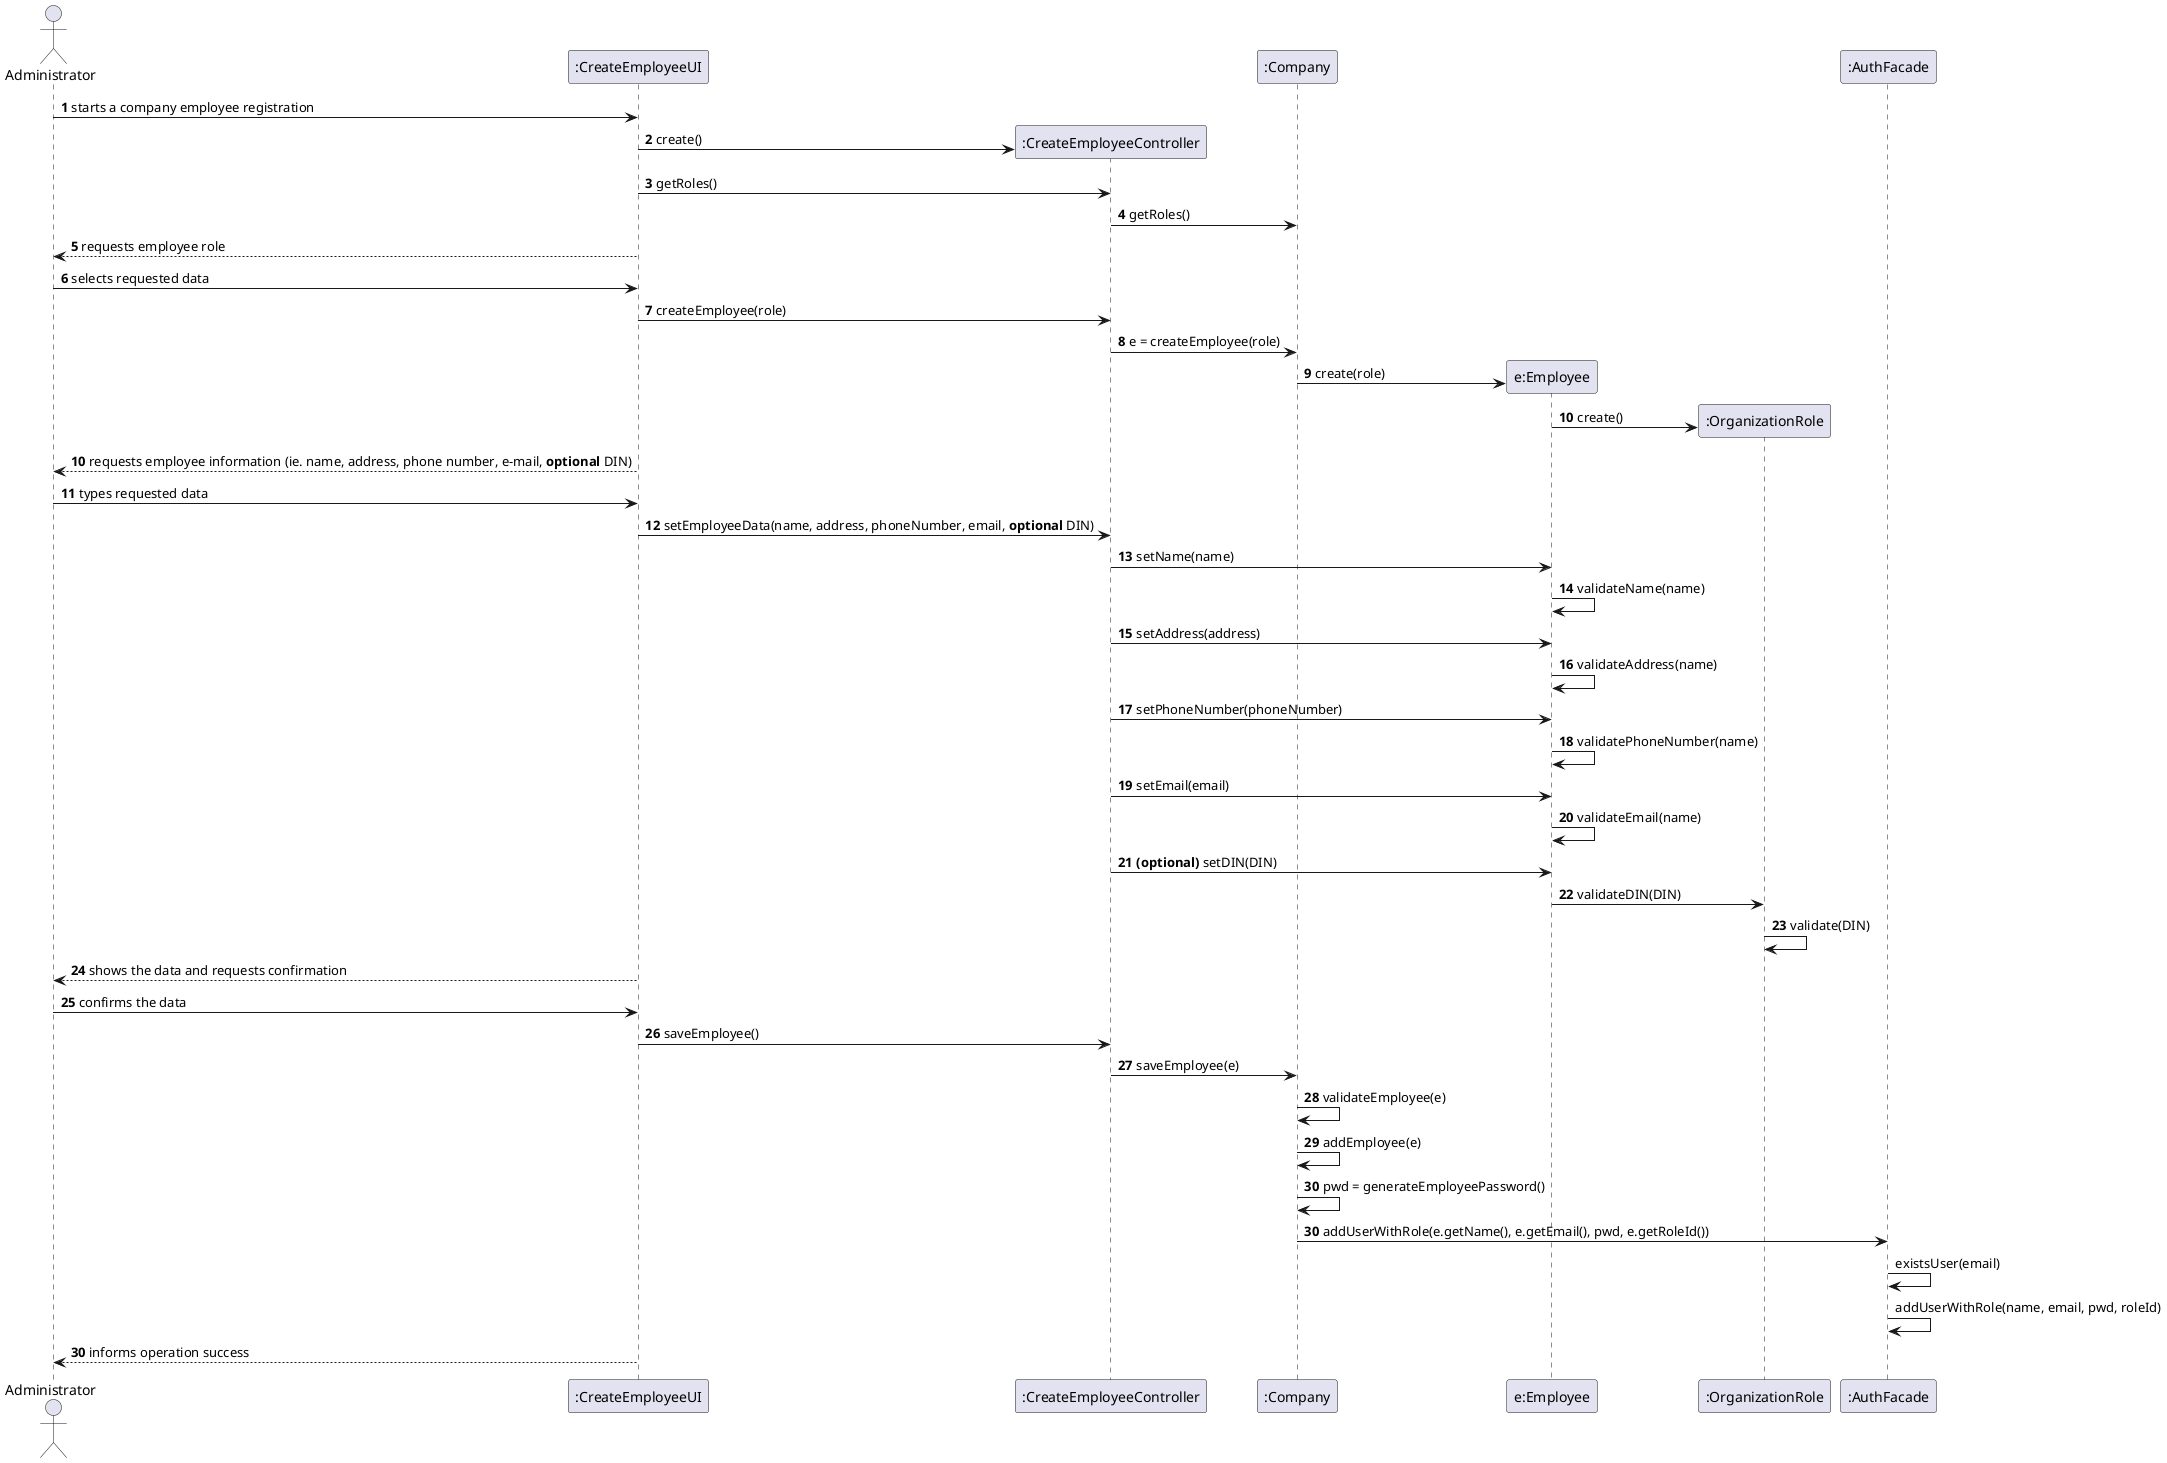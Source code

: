 @startuml
actor Administrator as admin
participant ":CreateEmployeeUI" as ui
participant ":CreateEmployeeController" as controller
participant ":Company" as company
participant "e:Employee" as employee
participant ":OrganizationRole" as role
participant ":AuthFacade" as auth

admin -> ui : **1** starts a company employee registration
create controller
ui -> controller : **2** create()
ui -> controller : **3** getRoles()
controller -> company : **4** getRoles()
ui --> admin : **5** requests employee role
admin -> ui : **6** selects requested data
ui -> controller : **7** createEmployee(role)
controller -> company : **8** e = createEmployee(role)
create employee
company -> employee : **9** create(role)
create role
employee -> role : **10** create()
ui --> admin : **10** requests employee information (ie. name, address, phone number, e-mail, **optional** DIN)
admin -> ui : **11** types requested data
ui -> controller : **12** setEmployeeData(name, address, phoneNumber, email, **optional** DIN)
controller -> employee : **13** setName(name)
employee -> employee : **14** validateName(name)
controller -> employee : **15** setAddress(address)
employee -> employee : **16** validateAddress(name)
controller -> employee : **17** setPhoneNumber(phoneNumber)
employee -> employee : **18** validatePhoneNumber(name)
controller -> employee : **19** setEmail(email)
employee -> employee : **20** validateEmail(name)
controller -> employee : **21 (optional)** setDIN(DIN)
employee -> role : **22** validateDIN(DIN)
role -> role : **23** validate(DIN)
ui --> admin : **24** shows the data and requests confirmation
admin -> ui : **25** confirms the data
ui -> controller : **26** saveEmployee()
controller -> company : **27** saveEmployee(e)
company -> company : **28** validateEmployee(e)
company -> company : **29** addEmployee(e)
company -> company : **30** pwd = generateEmployeePassword()
company -> auth : **30** addUserWithRole(e.getName(), e.getEmail(), pwd, e.getRoleId())
auth -> auth : existsUser(email)
auth -> auth : addUserWithRole(name, email, pwd, roleId)
ui --> admin : **30** informs operation success


@enduml